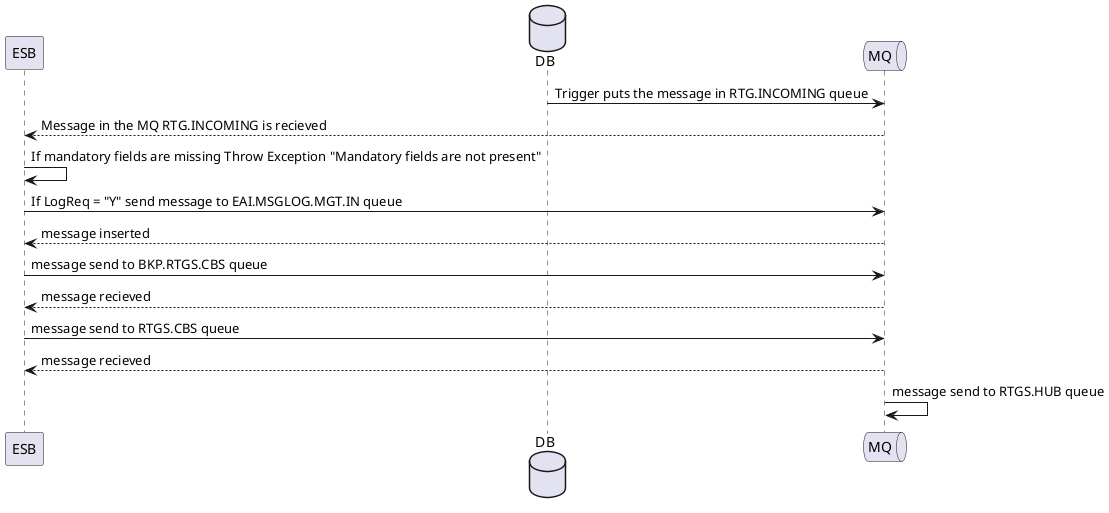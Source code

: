 @startuml RTGS INPUT 

participant ESB
Database "DB" as DB
Queue "MQ" as MQ

DB -> MQ : Trigger puts the message in RTG.INCOMING queue
MQ --> ESB :  Message in the MQ RTG.INCOMING is recieved

ESB -> ESB : If mandatory fields are missing Throw Exception "Mandatory fields are not present"

ESB -> MQ: If LogReq = "Y" send message to EAI.MSGLOG.MGT.IN queue
MQ --> ESB: message inserted

ESB -> MQ : message send to BKP.RTGS.CBS queue
MQ --> ESB : message recieved

ESB -> MQ : message send to RTGS.CBS queue
MQ --> ESB : message recieved

MQ -> MQ : message send to RTGS.HUB queue

@enduml